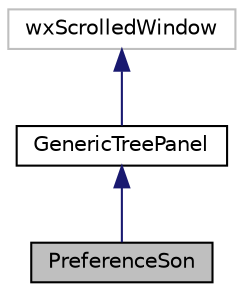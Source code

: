digraph "PreferenceSon"
{
  edge [fontname="Helvetica",fontsize="10",labelfontname="Helvetica",labelfontsize="10"];
  node [fontname="Helvetica",fontsize="10",shape=record];
  Node1 [label="PreferenceSon",height=0.2,width=0.4,color="black", fillcolor="grey75", style="filled", fontcolor="black"];
  Node2 -> Node1 [dir="back",color="midnightblue",fontsize="10",style="solid",fontname="Helvetica"];
  Node2 [label="GenericTreePanel",height=0.2,width=0.4,color="black", fillcolor="white", style="filled",URL="$class_generic_tree_panel.html",tooltip="Inteface générique pour les préférences. "];
  Node3 -> Node2 [dir="back",color="midnightblue",fontsize="10",style="solid",fontname="Helvetica"];
  Node3 [label="wxScrolledWindow",height=0.2,width=0.4,color="grey75", fillcolor="white", style="filled"];
}
